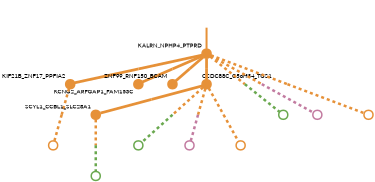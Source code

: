 strict digraph  {
graph[splines=false]; nodesep=0.7; rankdir=TB; ranksep=0.6; forcelabels=true; dpi=600; size=2.5;
0 [color="#e69138ff", fillcolor="#e69138ff", fixedsize=true, fontname=Lato, fontsize="12pt", height="0.25", label="", penwidth=3, shape=circle, style=filled, xlabel=KALRN_NPHP4_PTPRD];
1 [color="#e69138ff", fillcolor="#e69138ff", fixedsize=true, fontname=Lato, fontsize="12pt", height="0.25", label="", penwidth=3, shape=circle, style=filled, xlabel=KIF21B_ZNF17_PPFIA2];
2 [color="#e69138ff", fillcolor="#e69138ff", fixedsize=true, fontname=Lato, fontsize="12pt", height="0.25", label="", penwidth=3, shape=circle, style=filled, xlabel=KCNG2_ARFGAP1_FAM153C];
3 [color="#e69138ff", fillcolor="#e69138ff", fixedsize=true, fontname=Lato, fontsize="12pt", height="0.25", label="", penwidth=3, shape=circle, style=filled, xlabel=ZNF99_RNF150_BCAM];
4 [color="#e69138ff", fillcolor="#e69138ff", fixedsize=true, fontname=Lato, fontsize="12pt", height="0.25", label="", penwidth=3, shape=circle, style=filled, xlabel=CCDC88C_C5orf34_TGS1];
6 [color="#6aa84fff", fillcolor="#6aa84fff", fixedsize=true, fontname=Lato, fontsize="12pt", height="0.25", label="", penwidth=3, shape=circle, style=solid, xlabel=""];
9 [color="#c27ba0ff", fillcolor="#c27ba0ff", fixedsize=true, fontname=Lato, fontsize="12pt", height="0.25", label="", penwidth=3, shape=circle, style=solid, xlabel=""];
11 [color="#e69138ff", fillcolor="#e69138ff", fixedsize=true, fontname=Lato, fontsize="12pt", height="0.25", label="", penwidth=3, shape=circle, style=solid, xlabel=""];
12 [color="#e69138ff", fillcolor="#e69138ff", fixedsize=true, fontname=Lato, fontsize="12pt", height="0.25", label="", penwidth=3, shape=circle, style=solid, xlabel=""];
5 [color="#e69138ff", fillcolor="#e69138ff", fixedsize=true, fontname=Lato, fontsize="12pt", height="0.25", label="", penwidth=3, shape=circle, style=filled, xlabel=SCYL1_CCBL1_SLC28A1];
7 [color="#6aa84fff", fillcolor="#6aa84fff", fixedsize=true, fontname=Lato, fontsize="12pt", height="0.25", label="", penwidth=3, shape=circle, style=solid, xlabel=""];
10 [color="#c27ba0ff", fillcolor="#c27ba0ff", fixedsize=true, fontname=Lato, fontsize="12pt", height="0.25", label="", penwidth=3, shape=circle, style=solid, xlabel=""];
13 [color="#e69138ff", fillcolor="#e69138ff", fixedsize=true, fontname=Lato, fontsize="12pt", height="0.25", label="", penwidth=3, shape=circle, style=solid, xlabel=""];
8 [color="#6aa84fff", fillcolor="#6aa84fff", fixedsize=true, fontname=Lato, fontsize="12pt", height="0.25", label="", penwidth=3, shape=circle, style=solid, xlabel=""];
normal [label="", penwidth=3, style=invis, xlabel=KALRN_NPHP4_PTPRD];
0 -> 1  [arrowsize=0, color="#e69138ff;0.5:#e69138ff", minlen="1.7142857313156128", penwidth="5.5", style=solid];
0 -> 2  [arrowsize=0, color="#e69138ff;0.5:#e69138ff", minlen="1.571428656578064", penwidth="5.5", style=solid];
0 -> 3  [arrowsize=0, color="#e69138ff;0.5:#e69138ff", minlen="1.1428571939468384", penwidth="5.5", style=solid];
0 -> 4  [arrowsize=0, color="#e69138ff;0.5:#e69138ff", minlen="1.1428571939468384", penwidth="5.5", style=solid];
0 -> 6  [arrowsize=0, color="#e69138ff;0.5:#6aa84fff", minlen="2.0", penwidth=5, style=dashed];
0 -> 9  [arrowsize=0, color="#e69138ff;0.5:#c27ba0ff", minlen="2.0", penwidth=5, style=dashed];
0 -> 11  [arrowsize=0, color="#e69138ff;0.5:#e69138ff", minlen="2.0", penwidth=5, style=dashed];
1 -> 12  [arrowsize=0, color="#e69138ff;0.5:#e69138ff", minlen="2.0", penwidth=5, style=dashed];
4 -> 5  [arrowsize=0, color="#e69138ff;0.5:#e69138ff", minlen="1.0", penwidth="5.5", style=solid];
4 -> 7  [arrowsize=0, color="#e69138ff;0.5:#6aa84fff", minlen="2.0", penwidth=5, style=dashed];
4 -> 10  [arrowsize=0, color="#e69138ff;0.5:#c27ba0ff", minlen="2.0", penwidth=5, style=dashed];
4 -> 13  [arrowsize=0, color="#e69138ff;0.5:#e69138ff", minlen="2.0", penwidth=5, style=dashed];
5 -> 8  [arrowsize=0, color="#e69138ff;0.5:#6aa84fff", minlen="2.0", penwidth=5, style=dashed];
normal -> 0  [arrowsize=0, color="#e69138ff", label="", penwidth=4, style=solid];
}
